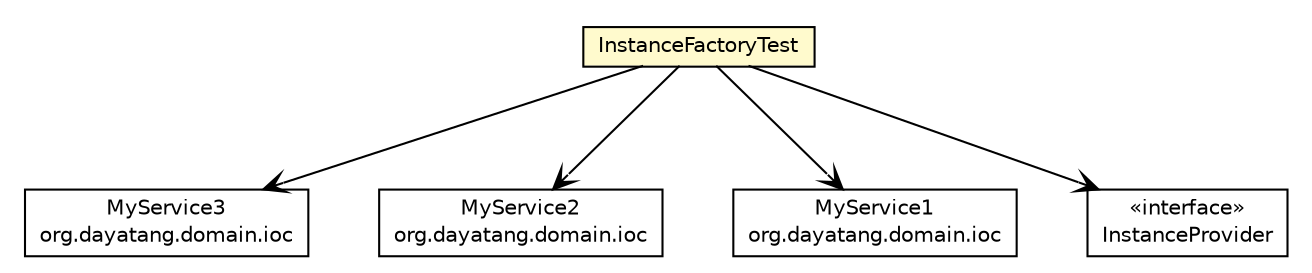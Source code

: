 #!/usr/local/bin/dot
#
# Class diagram 
# Generated by UMLGraph version R5_6_6-8-g8d7759 (http://www.umlgraph.org/)
#

digraph G {
	edge [fontname="Helvetica",fontsize=10,labelfontname="Helvetica",labelfontsize=10];
	node [fontname="Helvetica",fontsize=10,shape=plaintext];
	nodesep=0.25;
	ranksep=0.5;
	// org.dayatang.domain.InstanceFactoryTest
	c28291 [label=<<table title="org.dayatang.domain.InstanceFactoryTest" border="0" cellborder="1" cellspacing="0" cellpadding="2" port="p" bgcolor="lemonChiffon" href="./InstanceFactoryTest.html">
		<tr><td><table border="0" cellspacing="0" cellpadding="1">
<tr><td align="center" balign="center"> InstanceFactoryTest </td></tr>
		</table></td></tr>
		</table>>, URL="./InstanceFactoryTest.html", fontname="Helvetica", fontcolor="black", fontsize=10.0];
	// org.dayatang.domain.ioc.MyService3
	c28339 [label=<<table title="org.dayatang.domain.ioc.MyService3" border="0" cellborder="1" cellspacing="0" cellpadding="2" port="p" href="./ioc/MyService3.html">
		<tr><td><table border="0" cellspacing="0" cellpadding="1">
<tr><td align="center" balign="center"> MyService3 </td></tr>
<tr><td align="center" balign="center"> org.dayatang.domain.ioc </td></tr>
		</table></td></tr>
		</table>>, URL="./ioc/MyService3.html", fontname="Helvetica", fontcolor="black", fontsize=10.0];
	// org.dayatang.domain.ioc.MyService2
	c28343 [label=<<table title="org.dayatang.domain.ioc.MyService2" border="0" cellborder="1" cellspacing="0" cellpadding="2" port="p" href="./ioc/MyService2.html">
		<tr><td><table border="0" cellspacing="0" cellpadding="1">
<tr><td align="center" balign="center"> MyService2 </td></tr>
<tr><td align="center" balign="center"> org.dayatang.domain.ioc </td></tr>
		</table></td></tr>
		</table>>, URL="./ioc/MyService2.html", fontname="Helvetica", fontcolor="black", fontsize=10.0];
	// org.dayatang.domain.ioc.MyService1
	c28344 [label=<<table title="org.dayatang.domain.ioc.MyService1" border="0" cellborder="1" cellspacing="0" cellpadding="2" port="p" href="./ioc/MyService1.html">
		<tr><td><table border="0" cellspacing="0" cellpadding="1">
<tr><td align="center" balign="center"> MyService1 </td></tr>
<tr><td align="center" balign="center"> org.dayatang.domain.ioc </td></tr>
		</table></td></tr>
		</table>>, URL="./ioc/MyService1.html", fontname="Helvetica", fontcolor="black", fontsize=10.0];
	// org.dayatang.domain.InstanceFactoryTest NAVASSOC org.dayatang.domain.InstanceProvider
	c28291:p -> c28465:p [taillabel="", label=" "headlabel="", fontname="Helvetica", fontcolor="black", fontsize=10.0, color="black", arrowhead=open];
	// org.dayatang.domain.InstanceFactoryTest NAVASSOC org.dayatang.domain.ioc.MyService1
	c28291:p -> c28344:p [taillabel="", label=" "headlabel="", fontname="Helvetica", fontcolor="black", fontsize=10.0, color="black", arrowhead=open];
	// org.dayatang.domain.InstanceFactoryTest NAVASSOC org.dayatang.domain.ioc.MyService2
	c28291:p -> c28343:p [taillabel="", label=" "headlabel="", fontname="Helvetica", fontcolor="black", fontsize=10.0, color="black", arrowhead=open];
	// org.dayatang.domain.InstanceFactoryTest NAVASSOC org.dayatang.domain.ioc.MyService3
	c28291:p -> c28339:p [taillabel="", label=" "headlabel="", fontname="Helvetica", fontcolor="black", fontsize=10.0, color="black", arrowhead=open];
	// org.dayatang.domain.InstanceProvider
	c28465 [label=<<table title="org.dayatang.domain.InstanceProvider" border="0" cellborder="1" cellspacing="0" cellpadding="2" port="p" href="http://java.sun.com/j2se/1.4.2/docs/api/org/dayatang/domain/InstanceProvider.html">
		<tr><td><table border="0" cellspacing="0" cellpadding="1">
<tr><td align="center" balign="center"> &#171;interface&#187; </td></tr>
<tr><td align="center" balign="center"> InstanceProvider </td></tr>
		</table></td></tr>
		</table>>, URL="http://java.sun.com/j2se/1.4.2/docs/api/org/dayatang/domain/InstanceProvider.html", fontname="Helvetica", fontcolor="black", fontsize=10.0];
}

